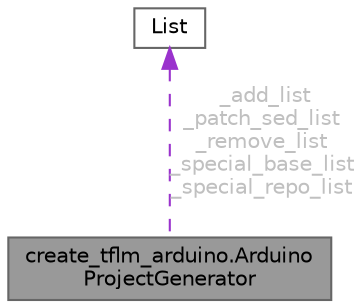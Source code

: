 digraph "create_tflm_arduino.ArduinoProjectGenerator"
{
 // LATEX_PDF_SIZE
  bgcolor="transparent";
  edge [fontname=Helvetica,fontsize=10,labelfontname=Helvetica,labelfontsize=10];
  node [fontname=Helvetica,fontsize=10,shape=box,height=0.2,width=0.4];
  Node1 [id="Node000001",label="create_tflm_arduino.Arduino\lProjectGenerator",height=0.2,width=0.4,color="gray40", fillcolor="grey60", style="filled", fontcolor="black",tooltip=" "];
  Node2 -> Node1 [id="edge1_Node000001_Node000002",dir="back",color="darkorchid3",style="dashed",tooltip=" ",label=" _add_list\n_patch_sed_list\n_remove_list\n_special_base_list\n_special_repo_list",fontcolor="grey" ];
  Node2 [id="Node000002",label="List",height=0.2,width=0.4,color="gray40", fillcolor="white", style="filled",tooltip=" "];
}
